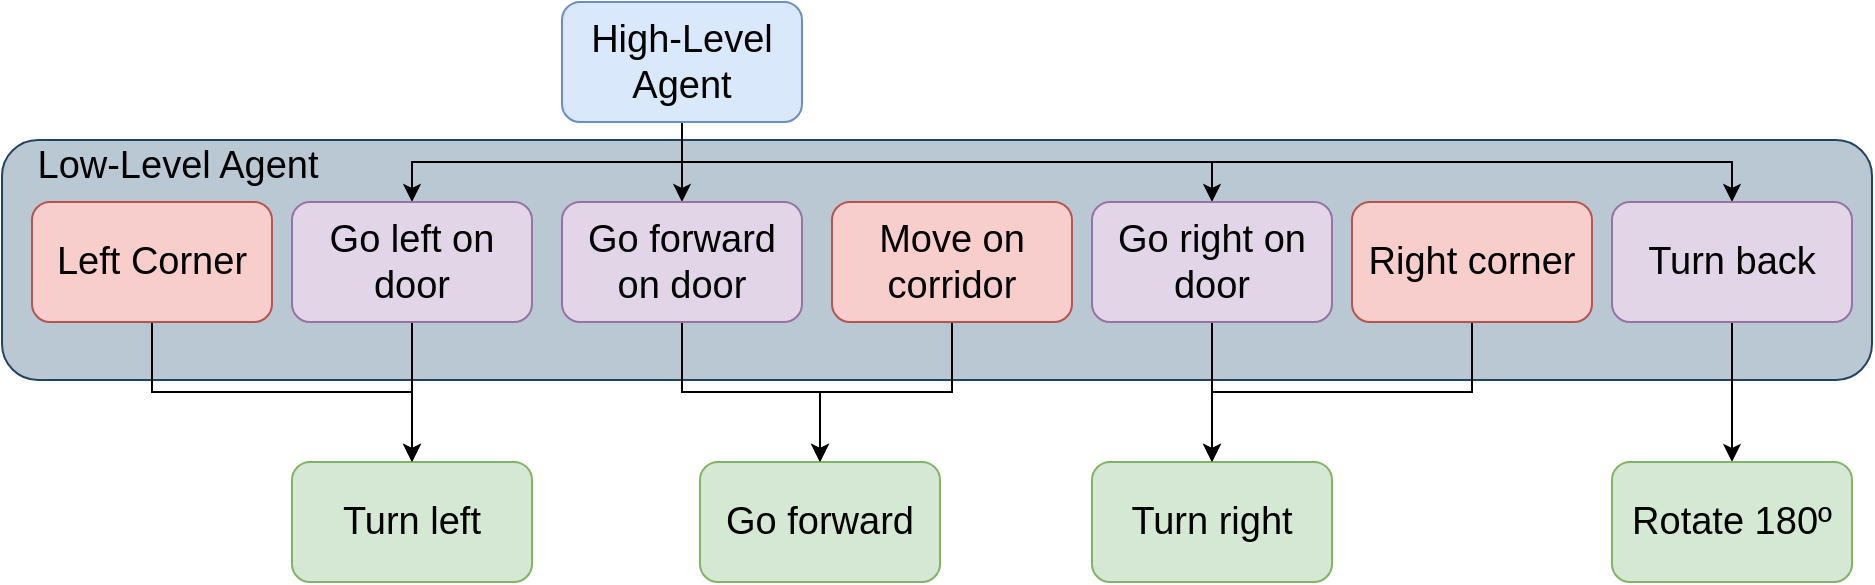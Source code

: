 <mxfile version="14.8.3" type="device"><diagram id="-5gqZtKVYdzta4TO2CXn" name="Page-1"><mxGraphModel dx="1422" dy="761" grid="1" gridSize="10" guides="1" tooltips="1" connect="1" arrows="1" fold="1" page="1" pageScale="1" pageWidth="850" pageHeight="1100" math="0" shadow="0"><root><mxCell id="0"/><mxCell id="1" parent="0"/><mxCell id="Jaajqt94Njayg7lzgS6R-3" value="" style="rounded=1;whiteSpace=wrap;html=1;fillColor=#bac8d3;strokeColor=#23445d;" vertex="1" parent="1"><mxGeometry x="25" y="269" width="935" height="120" as="geometry"/></mxCell><mxCell id="Jaajqt94Njayg7lzgS6R-4" value="Low-Level Agent" style="text;html=1;strokeColor=none;fillColor=none;align=center;verticalAlign=middle;whiteSpace=wrap;rounded=0;fontSize=19;" vertex="1" parent="1"><mxGeometry x="28" y="272" width="170" height="20" as="geometry"/></mxCell><mxCell id="fUwjHgnALvNMjLAf2xZ3-21" style="edgeStyle=orthogonalEdgeStyle;rounded=0;orthogonalLoop=1;jettySize=auto;html=1;exitX=0.5;exitY=1;exitDx=0;exitDy=0;entryX=0.5;entryY=0;entryDx=0;entryDy=0;fontSize=19;" parent="1" source="fUwjHgnALvNMjLAf2xZ3-1" target="fUwjHgnALvNMjLAf2xZ3-6" edge="1"><mxGeometry relative="1" as="geometry"/></mxCell><mxCell id="fUwjHgnALvNMjLAf2xZ3-22" style="edgeStyle=orthogonalEdgeStyle;rounded=0;orthogonalLoop=1;jettySize=auto;html=1;exitX=0.5;exitY=1;exitDx=0;exitDy=0;entryX=0.5;entryY=0;entryDx=0;entryDy=0;fontSize=19;" parent="1" source="fUwjHgnALvNMjLAf2xZ3-1" target="fUwjHgnALvNMjLAf2xZ3-5" edge="1"><mxGeometry relative="1" as="geometry"/></mxCell><mxCell id="fUwjHgnALvNMjLAf2xZ3-23" style="edgeStyle=orthogonalEdgeStyle;rounded=0;orthogonalLoop=1;jettySize=auto;html=1;exitX=0.5;exitY=1;exitDx=0;exitDy=0;entryX=0.5;entryY=0;entryDx=0;entryDy=0;fontSize=19;" parent="1" source="fUwjHgnALvNMjLAf2xZ3-1" target="fUwjHgnALvNMjLAf2xZ3-4" edge="1"><mxGeometry relative="1" as="geometry"/></mxCell><mxCell id="fUwjHgnALvNMjLAf2xZ3-43" style="edgeStyle=orthogonalEdgeStyle;rounded=0;orthogonalLoop=1;jettySize=auto;html=1;exitX=0.5;exitY=1;exitDx=0;exitDy=0;entryX=0.5;entryY=0;entryDx=0;entryDy=0;fontSize=19;" parent="1" source="fUwjHgnALvNMjLAf2xZ3-1" target="fUwjHgnALvNMjLAf2xZ3-42" edge="1"><mxGeometry relative="1" as="geometry"/></mxCell><mxCell id="fUwjHgnALvNMjLAf2xZ3-1" value="High-Level Agent" style="rounded=1;whiteSpace=wrap;html=1;fillColor=#dae8fc;strokeColor=#6c8ebf;fontSize=19;" parent="1" vertex="1"><mxGeometry x="305" y="200" width="120" height="60" as="geometry"/></mxCell><mxCell id="fUwjHgnALvNMjLAf2xZ3-32" style="edgeStyle=orthogonalEdgeStyle;rounded=0;orthogonalLoop=1;jettySize=auto;html=1;exitX=0.5;exitY=1;exitDx=0;exitDy=0;fontSize=19;" parent="1" source="fUwjHgnALvNMjLAf2xZ3-4" target="fUwjHgnALvNMjLAf2xZ3-8" edge="1"><mxGeometry relative="1" as="geometry"/></mxCell><mxCell id="fUwjHgnALvNMjLAf2xZ3-4" value="Go left on door" style="rounded=1;whiteSpace=wrap;html=1;fillColor=#e1d5e7;strokeColor=#9673a6;fontSize=19;" parent="1" vertex="1"><mxGeometry x="170" y="300" width="120" height="60" as="geometry"/></mxCell><mxCell id="fUwjHgnALvNMjLAf2xZ3-31" style="edgeStyle=orthogonalEdgeStyle;rounded=0;orthogonalLoop=1;jettySize=auto;html=1;exitX=0.5;exitY=1;exitDx=0;exitDy=0;fontSize=19;" parent="1" source="fUwjHgnALvNMjLAf2xZ3-5" target="fUwjHgnALvNMjLAf2xZ3-9" edge="1"><mxGeometry relative="1" as="geometry"/></mxCell><mxCell id="fUwjHgnALvNMjLAf2xZ3-5" value="Go right on door" style="rounded=1;whiteSpace=wrap;html=1;fillColor=#e1d5e7;strokeColor=#9673a6;fontSize=19;" parent="1" vertex="1"><mxGeometry x="570" y="300" width="120" height="60" as="geometry"/></mxCell><mxCell id="fUwjHgnALvNMjLAf2xZ3-40" style="edgeStyle=orthogonalEdgeStyle;rounded=0;orthogonalLoop=1;jettySize=auto;html=1;exitX=0.5;exitY=1;exitDx=0;exitDy=0;fontSize=19;" parent="1" source="fUwjHgnALvNMjLAf2xZ3-6" target="fUwjHgnALvNMjLAf2xZ3-7" edge="1"><mxGeometry relative="1" as="geometry"/></mxCell><mxCell id="fUwjHgnALvNMjLAf2xZ3-6" value="Go forward on door" style="rounded=1;whiteSpace=wrap;html=1;fillColor=#e1d5e7;strokeColor=#9673a6;fontSize=19;" parent="1" vertex="1"><mxGeometry x="305" y="300" width="120" height="60" as="geometry"/></mxCell><mxCell id="fUwjHgnALvNMjLAf2xZ3-7" value="Go forward" style="rounded=1;whiteSpace=wrap;html=1;fillColor=#d5e8d4;strokeColor=#82b366;fontSize=19;" parent="1" vertex="1"><mxGeometry x="374" y="430" width="120" height="60" as="geometry"/></mxCell><mxCell id="fUwjHgnALvNMjLAf2xZ3-8" value="Turn left" style="rounded=1;whiteSpace=wrap;html=1;fillColor=#d5e8d4;strokeColor=#82b366;fontSize=19;" parent="1" vertex="1"><mxGeometry x="170" y="430" width="120" height="60" as="geometry"/></mxCell><mxCell id="fUwjHgnALvNMjLAf2xZ3-9" value="Turn right" style="rounded=1;whiteSpace=wrap;html=1;fillColor=#d5e8d4;strokeColor=#82b366;fontSize=19;" parent="1" vertex="1"><mxGeometry x="570" y="430" width="120" height="60" as="geometry"/></mxCell><mxCell id="fUwjHgnALvNMjLAf2xZ3-41" style="edgeStyle=orthogonalEdgeStyle;rounded=0;orthogonalLoop=1;jettySize=auto;html=1;exitX=0.5;exitY=1;exitDx=0;exitDy=0;entryX=0.5;entryY=0;entryDx=0;entryDy=0;fontSize=19;" parent="1" source="fUwjHgnALvNMjLAf2xZ3-33" target="fUwjHgnALvNMjLAf2xZ3-7" edge="1"><mxGeometry relative="1" as="geometry"/></mxCell><mxCell id="fUwjHgnALvNMjLAf2xZ3-33" value="Move on corridor" style="rounded=1;whiteSpace=wrap;html=1;fillColor=#f8cecc;strokeColor=#b85450;fontSize=19;" parent="1" vertex="1"><mxGeometry x="440" y="300" width="120" height="60" as="geometry"/></mxCell><mxCell id="fUwjHgnALvNMjLAf2xZ3-36" style="edgeStyle=orthogonalEdgeStyle;rounded=0;orthogonalLoop=1;jettySize=auto;html=1;exitX=0.5;exitY=1;exitDx=0;exitDy=0;entryX=0.5;entryY=0;entryDx=0;entryDy=0;fontSize=19;" parent="1" source="fUwjHgnALvNMjLAf2xZ3-34" target="fUwjHgnALvNMjLAf2xZ3-9" edge="1"><mxGeometry relative="1" as="geometry"/></mxCell><mxCell id="fUwjHgnALvNMjLAf2xZ3-34" value="Right corner" style="rounded=1;whiteSpace=wrap;html=1;fillColor=#f8cecc;strokeColor=#b85450;fontSize=19;" parent="1" vertex="1"><mxGeometry x="700" y="300" width="120" height="60" as="geometry"/></mxCell><mxCell id="fUwjHgnALvNMjLAf2xZ3-37" style="edgeStyle=orthogonalEdgeStyle;rounded=0;orthogonalLoop=1;jettySize=auto;html=1;exitX=0.5;exitY=1;exitDx=0;exitDy=0;entryX=0.5;entryY=0;entryDx=0;entryDy=0;fontSize=19;" parent="1" source="fUwjHgnALvNMjLAf2xZ3-35" target="fUwjHgnALvNMjLAf2xZ3-8" edge="1"><mxGeometry relative="1" as="geometry"/></mxCell><mxCell id="fUwjHgnALvNMjLAf2xZ3-35" value="Left Corner" style="rounded=1;whiteSpace=wrap;html=1;fillColor=#f8cecc;strokeColor=#b85450;fontSize=19;" parent="1" vertex="1"><mxGeometry x="40" y="300" width="120" height="60" as="geometry"/></mxCell><mxCell id="fUwjHgnALvNMjLAf2xZ3-45" style="edgeStyle=orthogonalEdgeStyle;rounded=0;orthogonalLoop=1;jettySize=auto;html=1;exitX=0.5;exitY=1;exitDx=0;exitDy=0;entryX=0.5;entryY=0;entryDx=0;entryDy=0;fontSize=19;" parent="1" source="fUwjHgnALvNMjLAf2xZ3-42" target="fUwjHgnALvNMjLAf2xZ3-44" edge="1"><mxGeometry relative="1" as="geometry"/></mxCell><mxCell id="fUwjHgnALvNMjLAf2xZ3-42" value="Turn back" style="rounded=1;whiteSpace=wrap;html=1;fillColor=#e1d5e7;strokeColor=#9673a6;fontSize=19;" parent="1" vertex="1"><mxGeometry x="830" y="300" width="120" height="60" as="geometry"/></mxCell><mxCell id="fUwjHgnALvNMjLAf2xZ3-44" value="Rotate 180º" style="rounded=1;whiteSpace=wrap;html=1;fillColor=#d5e8d4;strokeColor=#82b366;fontSize=19;" parent="1" vertex="1"><mxGeometry x="830" y="430" width="120" height="60" as="geometry"/></mxCell></root></mxGraphModel></diagram></mxfile>